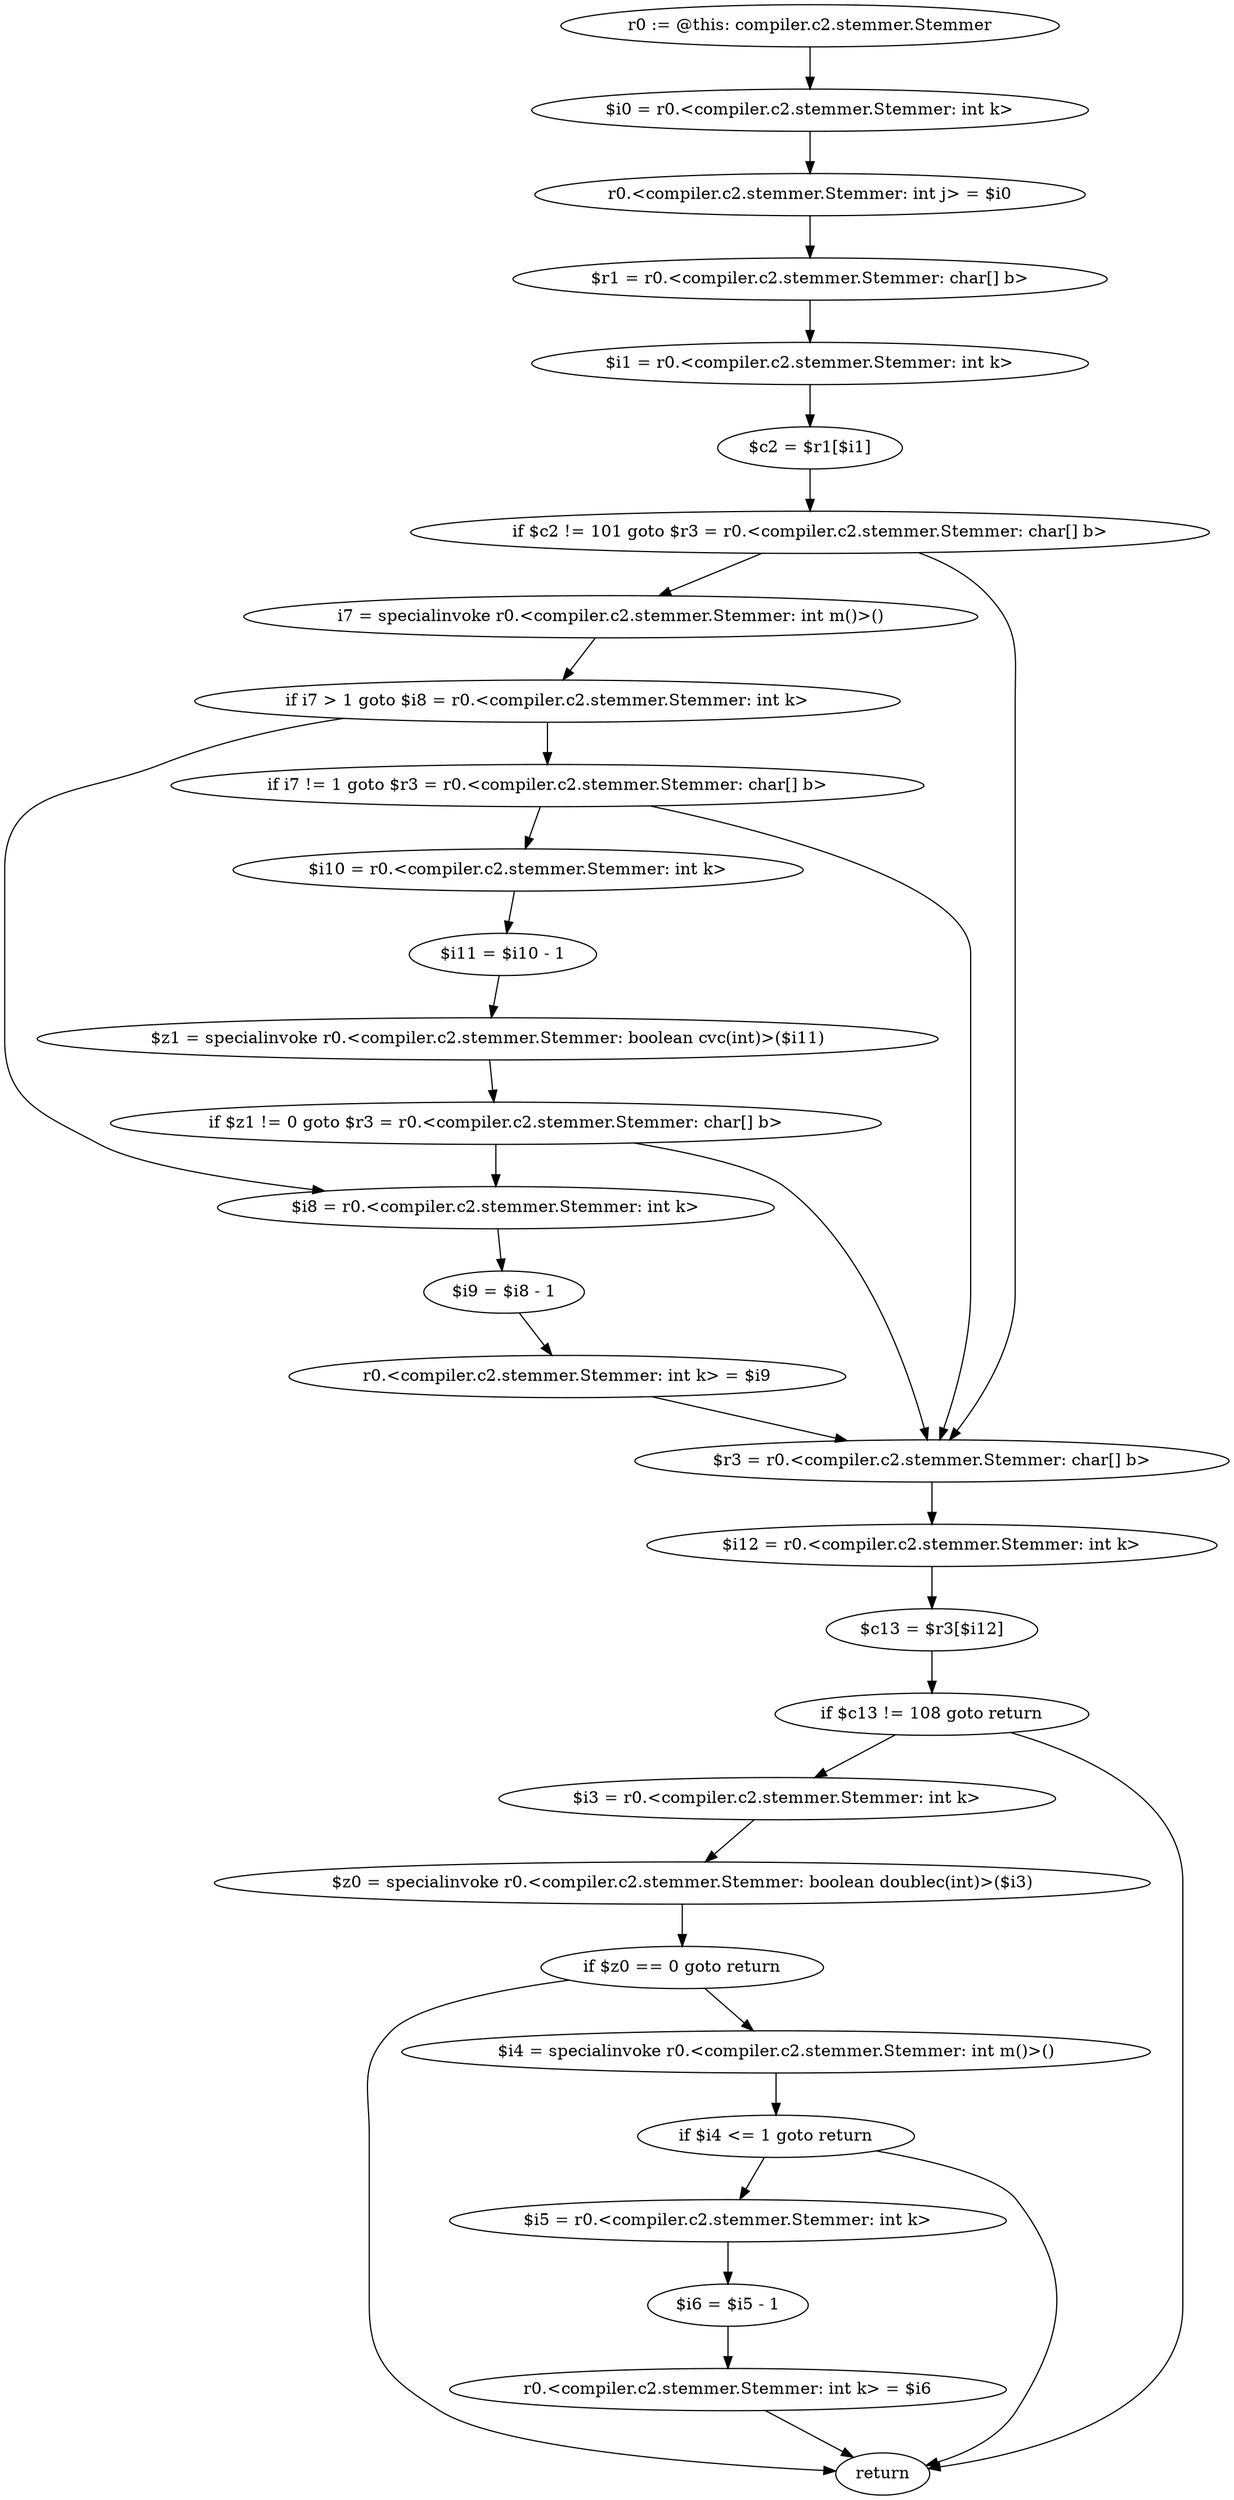 digraph "unitGraph" {
    "r0 := @this: compiler.c2.stemmer.Stemmer"
    "$i0 = r0.<compiler.c2.stemmer.Stemmer: int k>"
    "r0.<compiler.c2.stemmer.Stemmer: int j> = $i0"
    "$r1 = r0.<compiler.c2.stemmer.Stemmer: char[] b>"
    "$i1 = r0.<compiler.c2.stemmer.Stemmer: int k>"
    "$c2 = $r1[$i1]"
    "if $c2 != 101 goto $r3 = r0.<compiler.c2.stemmer.Stemmer: char[] b>"
    "i7 = specialinvoke r0.<compiler.c2.stemmer.Stemmer: int m()>()"
    "if i7 > 1 goto $i8 = r0.<compiler.c2.stemmer.Stemmer: int k>"
    "if i7 != 1 goto $r3 = r0.<compiler.c2.stemmer.Stemmer: char[] b>"
    "$i10 = r0.<compiler.c2.stemmer.Stemmer: int k>"
    "$i11 = $i10 - 1"
    "$z1 = specialinvoke r0.<compiler.c2.stemmer.Stemmer: boolean cvc(int)>($i11)"
    "if $z1 != 0 goto $r3 = r0.<compiler.c2.stemmer.Stemmer: char[] b>"
    "$i8 = r0.<compiler.c2.stemmer.Stemmer: int k>"
    "$i9 = $i8 - 1"
    "r0.<compiler.c2.stemmer.Stemmer: int k> = $i9"
    "$r3 = r0.<compiler.c2.stemmer.Stemmer: char[] b>"
    "$i12 = r0.<compiler.c2.stemmer.Stemmer: int k>"
    "$c13 = $r3[$i12]"
    "if $c13 != 108 goto return"
    "$i3 = r0.<compiler.c2.stemmer.Stemmer: int k>"
    "$z0 = specialinvoke r0.<compiler.c2.stemmer.Stemmer: boolean doublec(int)>($i3)"
    "if $z0 == 0 goto return"
    "$i4 = specialinvoke r0.<compiler.c2.stemmer.Stemmer: int m()>()"
    "if $i4 <= 1 goto return"
    "$i5 = r0.<compiler.c2.stemmer.Stemmer: int k>"
    "$i6 = $i5 - 1"
    "r0.<compiler.c2.stemmer.Stemmer: int k> = $i6"
    "return"
    "r0 := @this: compiler.c2.stemmer.Stemmer"->"$i0 = r0.<compiler.c2.stemmer.Stemmer: int k>";
    "$i0 = r0.<compiler.c2.stemmer.Stemmer: int k>"->"r0.<compiler.c2.stemmer.Stemmer: int j> = $i0";
    "r0.<compiler.c2.stemmer.Stemmer: int j> = $i0"->"$r1 = r0.<compiler.c2.stemmer.Stemmer: char[] b>";
    "$r1 = r0.<compiler.c2.stemmer.Stemmer: char[] b>"->"$i1 = r0.<compiler.c2.stemmer.Stemmer: int k>";
    "$i1 = r0.<compiler.c2.stemmer.Stemmer: int k>"->"$c2 = $r1[$i1]";
    "$c2 = $r1[$i1]"->"if $c2 != 101 goto $r3 = r0.<compiler.c2.stemmer.Stemmer: char[] b>";
    "if $c2 != 101 goto $r3 = r0.<compiler.c2.stemmer.Stemmer: char[] b>"->"i7 = specialinvoke r0.<compiler.c2.stemmer.Stemmer: int m()>()";
    "if $c2 != 101 goto $r3 = r0.<compiler.c2.stemmer.Stemmer: char[] b>"->"$r3 = r0.<compiler.c2.stemmer.Stemmer: char[] b>";
    "i7 = specialinvoke r0.<compiler.c2.stemmer.Stemmer: int m()>()"->"if i7 > 1 goto $i8 = r0.<compiler.c2.stemmer.Stemmer: int k>";
    "if i7 > 1 goto $i8 = r0.<compiler.c2.stemmer.Stemmer: int k>"->"if i7 != 1 goto $r3 = r0.<compiler.c2.stemmer.Stemmer: char[] b>";
    "if i7 > 1 goto $i8 = r0.<compiler.c2.stemmer.Stemmer: int k>"->"$i8 = r0.<compiler.c2.stemmer.Stemmer: int k>";
    "if i7 != 1 goto $r3 = r0.<compiler.c2.stemmer.Stemmer: char[] b>"->"$i10 = r0.<compiler.c2.stemmer.Stemmer: int k>";
    "if i7 != 1 goto $r3 = r0.<compiler.c2.stemmer.Stemmer: char[] b>"->"$r3 = r0.<compiler.c2.stemmer.Stemmer: char[] b>";
    "$i10 = r0.<compiler.c2.stemmer.Stemmer: int k>"->"$i11 = $i10 - 1";
    "$i11 = $i10 - 1"->"$z1 = specialinvoke r0.<compiler.c2.stemmer.Stemmer: boolean cvc(int)>($i11)";
    "$z1 = specialinvoke r0.<compiler.c2.stemmer.Stemmer: boolean cvc(int)>($i11)"->"if $z1 != 0 goto $r3 = r0.<compiler.c2.stemmer.Stemmer: char[] b>";
    "if $z1 != 0 goto $r3 = r0.<compiler.c2.stemmer.Stemmer: char[] b>"->"$i8 = r0.<compiler.c2.stemmer.Stemmer: int k>";
    "if $z1 != 0 goto $r3 = r0.<compiler.c2.stemmer.Stemmer: char[] b>"->"$r3 = r0.<compiler.c2.stemmer.Stemmer: char[] b>";
    "$i8 = r0.<compiler.c2.stemmer.Stemmer: int k>"->"$i9 = $i8 - 1";
    "$i9 = $i8 - 1"->"r0.<compiler.c2.stemmer.Stemmer: int k> = $i9";
    "r0.<compiler.c2.stemmer.Stemmer: int k> = $i9"->"$r3 = r0.<compiler.c2.stemmer.Stemmer: char[] b>";
    "$r3 = r0.<compiler.c2.stemmer.Stemmer: char[] b>"->"$i12 = r0.<compiler.c2.stemmer.Stemmer: int k>";
    "$i12 = r0.<compiler.c2.stemmer.Stemmer: int k>"->"$c13 = $r3[$i12]";
    "$c13 = $r3[$i12]"->"if $c13 != 108 goto return";
    "if $c13 != 108 goto return"->"$i3 = r0.<compiler.c2.stemmer.Stemmer: int k>";
    "if $c13 != 108 goto return"->"return";
    "$i3 = r0.<compiler.c2.stemmer.Stemmer: int k>"->"$z0 = specialinvoke r0.<compiler.c2.stemmer.Stemmer: boolean doublec(int)>($i3)";
    "$z0 = specialinvoke r0.<compiler.c2.stemmer.Stemmer: boolean doublec(int)>($i3)"->"if $z0 == 0 goto return";
    "if $z0 == 0 goto return"->"$i4 = specialinvoke r0.<compiler.c2.stemmer.Stemmer: int m()>()";
    "if $z0 == 0 goto return"->"return";
    "$i4 = specialinvoke r0.<compiler.c2.stemmer.Stemmer: int m()>()"->"if $i4 <= 1 goto return";
    "if $i4 <= 1 goto return"->"$i5 = r0.<compiler.c2.stemmer.Stemmer: int k>";
    "if $i4 <= 1 goto return"->"return";
    "$i5 = r0.<compiler.c2.stemmer.Stemmer: int k>"->"$i6 = $i5 - 1";
    "$i6 = $i5 - 1"->"r0.<compiler.c2.stemmer.Stemmer: int k> = $i6";
    "r0.<compiler.c2.stemmer.Stemmer: int k> = $i6"->"return";
}

